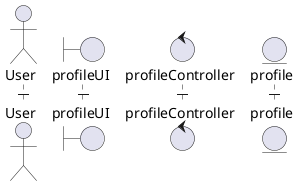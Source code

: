 
@startuml set_profile
actor User as u
boundary profileUI as up
control profileController as pc
entity profile as p

activate u

activate up
activate pc
activate p
deactivate p
deactivate pc
deactivate up
deactivate u
@enduml
